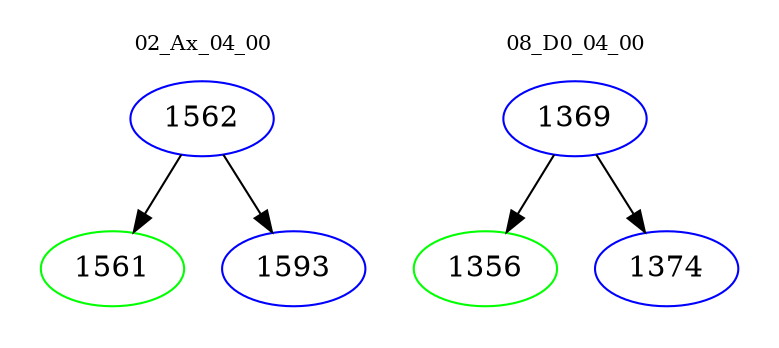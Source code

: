 digraph{
subgraph cluster_0 {
color = white
label = "02_Ax_04_00";
fontsize=10;
T0_1562 [label="1562", color="blue"]
T0_1562 -> T0_1561 [color="black"]
T0_1561 [label="1561", color="green"]
T0_1562 -> T0_1593 [color="black"]
T0_1593 [label="1593", color="blue"]
}
subgraph cluster_1 {
color = white
label = "08_D0_04_00";
fontsize=10;
T1_1369 [label="1369", color="blue"]
T1_1369 -> T1_1356 [color="black"]
T1_1356 [label="1356", color="green"]
T1_1369 -> T1_1374 [color="black"]
T1_1374 [label="1374", color="blue"]
}
}
